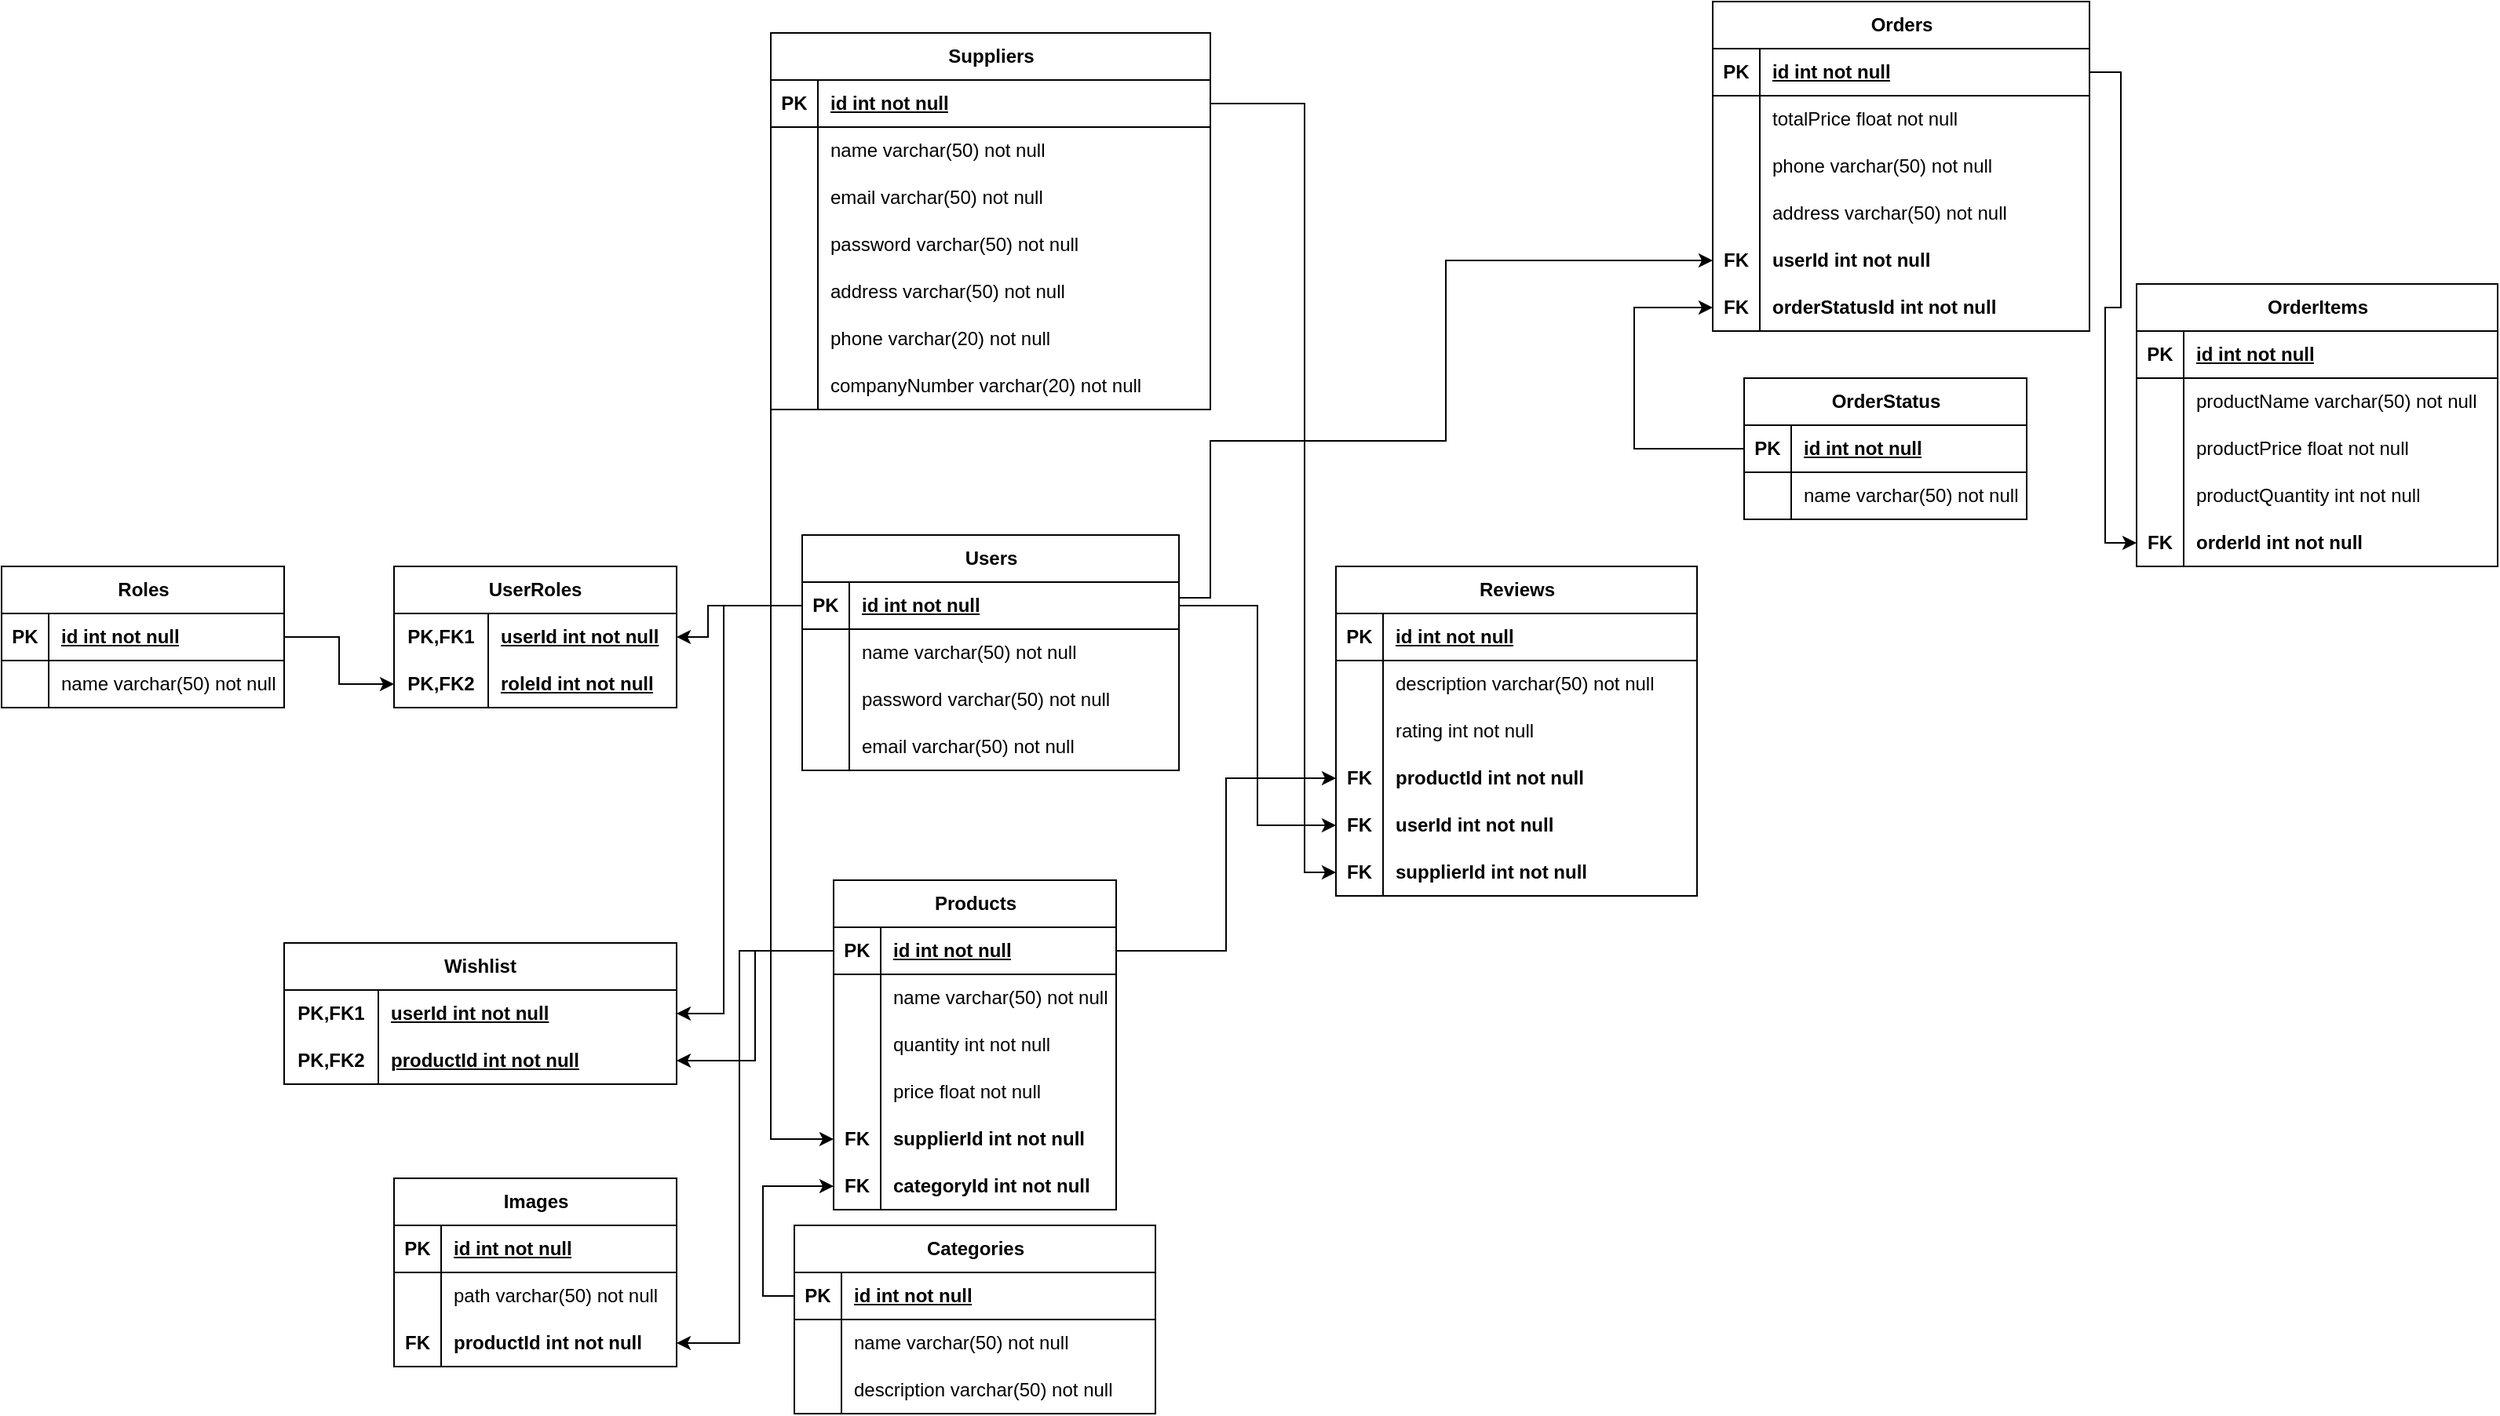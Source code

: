 <mxfile version="26.2.14">
  <diagram id="R2lEEEUBdFMjLlhIrx00" name="Page-1">
    <mxGraphModel dx="1389" dy="767" grid="1" gridSize="10" guides="1" tooltips="1" connect="1" arrows="1" fold="1" page="1" pageScale="1" pageWidth="1700" pageHeight="1100" background="#FFFFFF" math="0" shadow="0" extFonts="Permanent Marker^https://fonts.googleapis.com/css?family=Permanent+Marker">
      <root>
        <mxCell id="0" />
        <mxCell id="1" parent="0" />
        <mxCell id="O-NjMiKZz9ILYkgHkJhu-12" value="Users" style="shape=table;startSize=30;container=1;collapsible=1;childLayout=tableLayout;fixedRows=1;rowLines=0;fontStyle=1;align=center;resizeLast=1;html=1;" vertex="1" parent="1">
          <mxGeometry x="570" y="450" width="240" height="150" as="geometry">
            <mxRectangle x="370" y="150" width="70" height="30" as="alternateBounds" />
          </mxGeometry>
        </mxCell>
        <mxCell id="O-NjMiKZz9ILYkgHkJhu-13" value="" style="shape=tableRow;horizontal=0;startSize=0;swimlaneHead=0;swimlaneBody=0;fillColor=none;collapsible=0;dropTarget=0;points=[[0,0.5],[1,0.5]];portConstraint=eastwest;top=0;left=0;right=0;bottom=1;" vertex="1" parent="O-NjMiKZz9ILYkgHkJhu-12">
          <mxGeometry y="30" width="240" height="30" as="geometry" />
        </mxCell>
        <mxCell id="O-NjMiKZz9ILYkgHkJhu-14" value="PK" style="shape=partialRectangle;connectable=0;fillColor=none;top=0;left=0;bottom=0;right=0;fontStyle=1;overflow=hidden;whiteSpace=wrap;html=1;" vertex="1" parent="O-NjMiKZz9ILYkgHkJhu-13">
          <mxGeometry width="30" height="30" as="geometry">
            <mxRectangle width="30" height="30" as="alternateBounds" />
          </mxGeometry>
        </mxCell>
        <mxCell id="O-NjMiKZz9ILYkgHkJhu-15" value="id int not null" style="shape=partialRectangle;connectable=0;fillColor=none;top=0;left=0;bottom=0;right=0;align=left;spacingLeft=6;fontStyle=5;overflow=hidden;whiteSpace=wrap;html=1;" vertex="1" parent="O-NjMiKZz9ILYkgHkJhu-13">
          <mxGeometry x="30" width="210" height="30" as="geometry">
            <mxRectangle width="210" height="30" as="alternateBounds" />
          </mxGeometry>
        </mxCell>
        <mxCell id="O-NjMiKZz9ILYkgHkJhu-16" value="" style="shape=tableRow;horizontal=0;startSize=0;swimlaneHead=0;swimlaneBody=0;fillColor=none;collapsible=0;dropTarget=0;points=[[0,0.5],[1,0.5]];portConstraint=eastwest;top=0;left=0;right=0;bottom=0;" vertex="1" parent="O-NjMiKZz9ILYkgHkJhu-12">
          <mxGeometry y="60" width="240" height="30" as="geometry" />
        </mxCell>
        <mxCell id="O-NjMiKZz9ILYkgHkJhu-17" value="" style="shape=partialRectangle;connectable=0;fillColor=none;top=0;left=0;bottom=0;right=0;editable=1;overflow=hidden;whiteSpace=wrap;html=1;" vertex="1" parent="O-NjMiKZz9ILYkgHkJhu-16">
          <mxGeometry width="30" height="30" as="geometry">
            <mxRectangle width="30" height="30" as="alternateBounds" />
          </mxGeometry>
        </mxCell>
        <mxCell id="O-NjMiKZz9ILYkgHkJhu-18" value="name varchar(50) not null" style="shape=partialRectangle;connectable=0;fillColor=none;top=0;left=0;bottom=0;right=0;align=left;spacingLeft=6;overflow=hidden;whiteSpace=wrap;html=1;" vertex="1" parent="O-NjMiKZz9ILYkgHkJhu-16">
          <mxGeometry x="30" width="210" height="30" as="geometry">
            <mxRectangle width="210" height="30" as="alternateBounds" />
          </mxGeometry>
        </mxCell>
        <mxCell id="O-NjMiKZz9ILYkgHkJhu-19" value="" style="shape=tableRow;horizontal=0;startSize=0;swimlaneHead=0;swimlaneBody=0;fillColor=none;collapsible=0;dropTarget=0;points=[[0,0.5],[1,0.5]];portConstraint=eastwest;top=0;left=0;right=0;bottom=0;" vertex="1" parent="O-NjMiKZz9ILYkgHkJhu-12">
          <mxGeometry y="90" width="240" height="30" as="geometry" />
        </mxCell>
        <mxCell id="O-NjMiKZz9ILYkgHkJhu-20" value="" style="shape=partialRectangle;connectable=0;fillColor=none;top=0;left=0;bottom=0;right=0;editable=1;overflow=hidden;whiteSpace=wrap;html=1;" vertex="1" parent="O-NjMiKZz9ILYkgHkJhu-19">
          <mxGeometry width="30" height="30" as="geometry">
            <mxRectangle width="30" height="30" as="alternateBounds" />
          </mxGeometry>
        </mxCell>
        <mxCell id="O-NjMiKZz9ILYkgHkJhu-21" value="password varchar(50) not null" style="shape=partialRectangle;connectable=0;fillColor=none;top=0;left=0;bottom=0;right=0;align=left;spacingLeft=6;overflow=hidden;whiteSpace=wrap;html=1;" vertex="1" parent="O-NjMiKZz9ILYkgHkJhu-19">
          <mxGeometry x="30" width="210" height="30" as="geometry">
            <mxRectangle width="210" height="30" as="alternateBounds" />
          </mxGeometry>
        </mxCell>
        <mxCell id="O-NjMiKZz9ILYkgHkJhu-22" value="" style="shape=tableRow;horizontal=0;startSize=0;swimlaneHead=0;swimlaneBody=0;fillColor=none;collapsible=0;dropTarget=0;points=[[0,0.5],[1,0.5]];portConstraint=eastwest;top=0;left=0;right=0;bottom=0;" vertex="1" parent="O-NjMiKZz9ILYkgHkJhu-12">
          <mxGeometry y="120" width="240" height="30" as="geometry" />
        </mxCell>
        <mxCell id="O-NjMiKZz9ILYkgHkJhu-23" value="" style="shape=partialRectangle;connectable=0;fillColor=none;top=0;left=0;bottom=0;right=0;editable=1;overflow=hidden;whiteSpace=wrap;html=1;" vertex="1" parent="O-NjMiKZz9ILYkgHkJhu-22">
          <mxGeometry width="30" height="30" as="geometry">
            <mxRectangle width="30" height="30" as="alternateBounds" />
          </mxGeometry>
        </mxCell>
        <mxCell id="O-NjMiKZz9ILYkgHkJhu-24" value="email varchar(50) not null" style="shape=partialRectangle;connectable=0;fillColor=none;top=0;left=0;bottom=0;right=0;align=left;spacingLeft=6;overflow=hidden;whiteSpace=wrap;html=1;" vertex="1" parent="O-NjMiKZz9ILYkgHkJhu-22">
          <mxGeometry x="30" width="210" height="30" as="geometry">
            <mxRectangle width="210" height="30" as="alternateBounds" />
          </mxGeometry>
        </mxCell>
        <mxCell id="O-NjMiKZz9ILYkgHkJhu-28" value="Roles" style="shape=table;startSize=30;container=1;collapsible=1;childLayout=tableLayout;fixedRows=1;rowLines=0;fontStyle=1;align=center;resizeLast=1;html=1;" vertex="1" parent="1">
          <mxGeometry x="60" y="470" width="180" height="90" as="geometry" />
        </mxCell>
        <mxCell id="O-NjMiKZz9ILYkgHkJhu-29" value="" style="shape=tableRow;horizontal=0;startSize=0;swimlaneHead=0;swimlaneBody=0;fillColor=none;collapsible=0;dropTarget=0;points=[[0,0.5],[1,0.5]];portConstraint=eastwest;top=0;left=0;right=0;bottom=1;" vertex="1" parent="O-NjMiKZz9ILYkgHkJhu-28">
          <mxGeometry y="30" width="180" height="30" as="geometry" />
        </mxCell>
        <mxCell id="O-NjMiKZz9ILYkgHkJhu-30" value="PK" style="shape=partialRectangle;connectable=0;fillColor=none;top=0;left=0;bottom=0;right=0;fontStyle=1;overflow=hidden;whiteSpace=wrap;html=1;" vertex="1" parent="O-NjMiKZz9ILYkgHkJhu-29">
          <mxGeometry width="30" height="30" as="geometry">
            <mxRectangle width="30" height="30" as="alternateBounds" />
          </mxGeometry>
        </mxCell>
        <mxCell id="O-NjMiKZz9ILYkgHkJhu-31" value="id int not null" style="shape=partialRectangle;connectable=0;fillColor=none;top=0;left=0;bottom=0;right=0;align=left;spacingLeft=6;fontStyle=5;overflow=hidden;whiteSpace=wrap;html=1;" vertex="1" parent="O-NjMiKZz9ILYkgHkJhu-29">
          <mxGeometry x="30" width="150" height="30" as="geometry">
            <mxRectangle width="150" height="30" as="alternateBounds" />
          </mxGeometry>
        </mxCell>
        <mxCell id="O-NjMiKZz9ILYkgHkJhu-32" value="" style="shape=tableRow;horizontal=0;startSize=0;swimlaneHead=0;swimlaneBody=0;fillColor=none;collapsible=0;dropTarget=0;points=[[0,0.5],[1,0.5]];portConstraint=eastwest;top=0;left=0;right=0;bottom=0;" vertex="1" parent="O-NjMiKZz9ILYkgHkJhu-28">
          <mxGeometry y="60" width="180" height="30" as="geometry" />
        </mxCell>
        <mxCell id="O-NjMiKZz9ILYkgHkJhu-33" value="" style="shape=partialRectangle;connectable=0;fillColor=none;top=0;left=0;bottom=0;right=0;editable=1;overflow=hidden;whiteSpace=wrap;html=1;" vertex="1" parent="O-NjMiKZz9ILYkgHkJhu-32">
          <mxGeometry width="30" height="30" as="geometry">
            <mxRectangle width="30" height="30" as="alternateBounds" />
          </mxGeometry>
        </mxCell>
        <mxCell id="O-NjMiKZz9ILYkgHkJhu-34" value="name varchar(50) not null" style="shape=partialRectangle;connectable=0;fillColor=none;top=0;left=0;bottom=0;right=0;align=left;spacingLeft=6;overflow=hidden;whiteSpace=wrap;html=1;" vertex="1" parent="O-NjMiKZz9ILYkgHkJhu-32">
          <mxGeometry x="30" width="150" height="30" as="geometry">
            <mxRectangle width="150" height="30" as="alternateBounds" />
          </mxGeometry>
        </mxCell>
        <mxCell id="O-NjMiKZz9ILYkgHkJhu-47" value="UserRoles" style="shape=table;startSize=30;container=1;collapsible=1;childLayout=tableLayout;fixedRows=1;rowLines=0;fontStyle=1;align=center;resizeLast=1;html=1;whiteSpace=wrap;" vertex="1" parent="1">
          <mxGeometry x="310" y="470" width="180" height="90" as="geometry" />
        </mxCell>
        <mxCell id="O-NjMiKZz9ILYkgHkJhu-48" value="" style="shape=tableRow;horizontal=0;startSize=0;swimlaneHead=0;swimlaneBody=0;fillColor=none;collapsible=0;dropTarget=0;points=[[0,0.5],[1,0.5]];portConstraint=eastwest;top=0;left=0;right=0;bottom=0;html=1;" vertex="1" parent="O-NjMiKZz9ILYkgHkJhu-47">
          <mxGeometry y="30" width="180" height="30" as="geometry" />
        </mxCell>
        <mxCell id="O-NjMiKZz9ILYkgHkJhu-49" value="PK,FK1" style="shape=partialRectangle;connectable=0;fillColor=none;top=0;left=0;bottom=0;right=0;fontStyle=1;overflow=hidden;html=1;whiteSpace=wrap;" vertex="1" parent="O-NjMiKZz9ILYkgHkJhu-48">
          <mxGeometry width="60" height="30" as="geometry">
            <mxRectangle width="60" height="30" as="alternateBounds" />
          </mxGeometry>
        </mxCell>
        <mxCell id="O-NjMiKZz9ILYkgHkJhu-50" value="userId int not null" style="shape=partialRectangle;connectable=0;fillColor=none;top=0;left=0;bottom=0;right=0;align=left;spacingLeft=6;fontStyle=5;overflow=hidden;html=1;whiteSpace=wrap;" vertex="1" parent="O-NjMiKZz9ILYkgHkJhu-48">
          <mxGeometry x="60" width="120" height="30" as="geometry">
            <mxRectangle width="120" height="30" as="alternateBounds" />
          </mxGeometry>
        </mxCell>
        <mxCell id="O-NjMiKZz9ILYkgHkJhu-51" value="" style="shape=tableRow;horizontal=0;startSize=0;swimlaneHead=0;swimlaneBody=0;fillColor=none;collapsible=0;dropTarget=0;points=[[0,0.5],[1,0.5]];portConstraint=eastwest;top=0;left=0;right=0;bottom=1;html=1;" vertex="1" parent="O-NjMiKZz9ILYkgHkJhu-47">
          <mxGeometry y="60" width="180" height="30" as="geometry" />
        </mxCell>
        <mxCell id="O-NjMiKZz9ILYkgHkJhu-52" value="PK,FK2" style="shape=partialRectangle;connectable=0;fillColor=none;top=0;left=0;bottom=0;right=0;fontStyle=1;overflow=hidden;html=1;whiteSpace=wrap;" vertex="1" parent="O-NjMiKZz9ILYkgHkJhu-51">
          <mxGeometry width="60" height="30" as="geometry">
            <mxRectangle width="60" height="30" as="alternateBounds" />
          </mxGeometry>
        </mxCell>
        <mxCell id="O-NjMiKZz9ILYkgHkJhu-53" value="roleId int not null" style="shape=partialRectangle;connectable=0;fillColor=none;top=0;left=0;bottom=0;right=0;align=left;spacingLeft=6;fontStyle=5;overflow=hidden;html=1;whiteSpace=wrap;" vertex="1" parent="O-NjMiKZz9ILYkgHkJhu-51">
          <mxGeometry x="60" width="120" height="30" as="geometry">
            <mxRectangle width="120" height="30" as="alternateBounds" />
          </mxGeometry>
        </mxCell>
        <mxCell id="O-NjMiKZz9ILYkgHkJhu-62" value="Suppliers" style="shape=table;startSize=30;container=1;collapsible=1;childLayout=tableLayout;fixedRows=1;rowLines=0;fontStyle=1;align=center;resizeLast=1;html=1;" vertex="1" parent="1">
          <mxGeometry x="550" y="130" width="280" height="240" as="geometry" />
        </mxCell>
        <mxCell id="O-NjMiKZz9ILYkgHkJhu-63" value="" style="shape=tableRow;horizontal=0;startSize=0;swimlaneHead=0;swimlaneBody=0;fillColor=none;collapsible=0;dropTarget=0;points=[[0,0.5],[1,0.5]];portConstraint=eastwest;top=0;left=0;right=0;bottom=1;" vertex="1" parent="O-NjMiKZz9ILYkgHkJhu-62">
          <mxGeometry y="30" width="280" height="30" as="geometry" />
        </mxCell>
        <mxCell id="O-NjMiKZz9ILYkgHkJhu-64" value="PK" style="shape=partialRectangle;connectable=0;fillColor=none;top=0;left=0;bottom=0;right=0;fontStyle=1;overflow=hidden;whiteSpace=wrap;html=1;" vertex="1" parent="O-NjMiKZz9ILYkgHkJhu-63">
          <mxGeometry width="30" height="30" as="geometry">
            <mxRectangle width="30" height="30" as="alternateBounds" />
          </mxGeometry>
        </mxCell>
        <mxCell id="O-NjMiKZz9ILYkgHkJhu-65" value="id int not null" style="shape=partialRectangle;connectable=0;fillColor=none;top=0;left=0;bottom=0;right=0;align=left;spacingLeft=6;fontStyle=5;overflow=hidden;whiteSpace=wrap;html=1;" vertex="1" parent="O-NjMiKZz9ILYkgHkJhu-63">
          <mxGeometry x="30" width="250" height="30" as="geometry">
            <mxRectangle width="250" height="30" as="alternateBounds" />
          </mxGeometry>
        </mxCell>
        <mxCell id="O-NjMiKZz9ILYkgHkJhu-66" value="" style="shape=tableRow;horizontal=0;startSize=0;swimlaneHead=0;swimlaneBody=0;fillColor=none;collapsible=0;dropTarget=0;points=[[0,0.5],[1,0.5]];portConstraint=eastwest;top=0;left=0;right=0;bottom=0;" vertex="1" parent="O-NjMiKZz9ILYkgHkJhu-62">
          <mxGeometry y="60" width="280" height="30" as="geometry" />
        </mxCell>
        <mxCell id="O-NjMiKZz9ILYkgHkJhu-67" value="" style="shape=partialRectangle;connectable=0;fillColor=none;top=0;left=0;bottom=0;right=0;editable=1;overflow=hidden;whiteSpace=wrap;html=1;" vertex="1" parent="O-NjMiKZz9ILYkgHkJhu-66">
          <mxGeometry width="30" height="30" as="geometry">
            <mxRectangle width="30" height="30" as="alternateBounds" />
          </mxGeometry>
        </mxCell>
        <mxCell id="O-NjMiKZz9ILYkgHkJhu-68" value="name varchar(50) not null" style="shape=partialRectangle;connectable=0;fillColor=none;top=0;left=0;bottom=0;right=0;align=left;spacingLeft=6;overflow=hidden;whiteSpace=wrap;html=1;" vertex="1" parent="O-NjMiKZz9ILYkgHkJhu-66">
          <mxGeometry x="30" width="250" height="30" as="geometry">
            <mxRectangle width="250" height="30" as="alternateBounds" />
          </mxGeometry>
        </mxCell>
        <mxCell id="O-NjMiKZz9ILYkgHkJhu-69" value="" style="shape=tableRow;horizontal=0;startSize=0;swimlaneHead=0;swimlaneBody=0;fillColor=none;collapsible=0;dropTarget=0;points=[[0,0.5],[1,0.5]];portConstraint=eastwest;top=0;left=0;right=0;bottom=0;" vertex="1" parent="O-NjMiKZz9ILYkgHkJhu-62">
          <mxGeometry y="90" width="280" height="30" as="geometry" />
        </mxCell>
        <mxCell id="O-NjMiKZz9ILYkgHkJhu-70" value="" style="shape=partialRectangle;connectable=0;fillColor=none;top=0;left=0;bottom=0;right=0;editable=1;overflow=hidden;whiteSpace=wrap;html=1;" vertex="1" parent="O-NjMiKZz9ILYkgHkJhu-69">
          <mxGeometry width="30" height="30" as="geometry">
            <mxRectangle width="30" height="30" as="alternateBounds" />
          </mxGeometry>
        </mxCell>
        <mxCell id="O-NjMiKZz9ILYkgHkJhu-71" value="email varchar(50) not null" style="shape=partialRectangle;connectable=0;fillColor=none;top=0;left=0;bottom=0;right=0;align=left;spacingLeft=6;overflow=hidden;whiteSpace=wrap;html=1;" vertex="1" parent="O-NjMiKZz9ILYkgHkJhu-69">
          <mxGeometry x="30" width="250" height="30" as="geometry">
            <mxRectangle width="250" height="30" as="alternateBounds" />
          </mxGeometry>
        </mxCell>
        <mxCell id="O-NjMiKZz9ILYkgHkJhu-72" value="" style="shape=tableRow;horizontal=0;startSize=0;swimlaneHead=0;swimlaneBody=0;fillColor=none;collapsible=0;dropTarget=0;points=[[0,0.5],[1,0.5]];portConstraint=eastwest;top=0;left=0;right=0;bottom=0;" vertex="1" parent="O-NjMiKZz9ILYkgHkJhu-62">
          <mxGeometry y="120" width="280" height="30" as="geometry" />
        </mxCell>
        <mxCell id="O-NjMiKZz9ILYkgHkJhu-73" value="" style="shape=partialRectangle;connectable=0;fillColor=none;top=0;left=0;bottom=0;right=0;editable=1;overflow=hidden;whiteSpace=wrap;html=1;" vertex="1" parent="O-NjMiKZz9ILYkgHkJhu-72">
          <mxGeometry width="30" height="30" as="geometry">
            <mxRectangle width="30" height="30" as="alternateBounds" />
          </mxGeometry>
        </mxCell>
        <mxCell id="O-NjMiKZz9ILYkgHkJhu-74" value="password varchar(50) not null" style="shape=partialRectangle;connectable=0;fillColor=none;top=0;left=0;bottom=0;right=0;align=left;spacingLeft=6;overflow=hidden;whiteSpace=wrap;html=1;" vertex="1" parent="O-NjMiKZz9ILYkgHkJhu-72">
          <mxGeometry x="30" width="250" height="30" as="geometry">
            <mxRectangle width="250" height="30" as="alternateBounds" />
          </mxGeometry>
        </mxCell>
        <mxCell id="O-NjMiKZz9ILYkgHkJhu-78" value="" style="shape=tableRow;horizontal=0;startSize=0;swimlaneHead=0;swimlaneBody=0;fillColor=none;collapsible=0;dropTarget=0;points=[[0,0.5],[1,0.5]];portConstraint=eastwest;top=0;left=0;right=0;bottom=0;" vertex="1" parent="O-NjMiKZz9ILYkgHkJhu-62">
          <mxGeometry y="150" width="280" height="30" as="geometry" />
        </mxCell>
        <mxCell id="O-NjMiKZz9ILYkgHkJhu-79" value="" style="shape=partialRectangle;connectable=0;fillColor=none;top=0;left=0;bottom=0;right=0;editable=1;overflow=hidden;whiteSpace=wrap;html=1;" vertex="1" parent="O-NjMiKZz9ILYkgHkJhu-78">
          <mxGeometry width="30" height="30" as="geometry">
            <mxRectangle width="30" height="30" as="alternateBounds" />
          </mxGeometry>
        </mxCell>
        <mxCell id="O-NjMiKZz9ILYkgHkJhu-80" value="address varchar(50) not null" style="shape=partialRectangle;connectable=0;fillColor=none;top=0;left=0;bottom=0;right=0;align=left;spacingLeft=6;overflow=hidden;whiteSpace=wrap;html=1;" vertex="1" parent="O-NjMiKZz9ILYkgHkJhu-78">
          <mxGeometry x="30" width="250" height="30" as="geometry">
            <mxRectangle width="250" height="30" as="alternateBounds" />
          </mxGeometry>
        </mxCell>
        <mxCell id="O-NjMiKZz9ILYkgHkJhu-81" value="" style="shape=tableRow;horizontal=0;startSize=0;swimlaneHead=0;swimlaneBody=0;fillColor=none;collapsible=0;dropTarget=0;points=[[0,0.5],[1,0.5]];portConstraint=eastwest;top=0;left=0;right=0;bottom=0;" vertex="1" parent="O-NjMiKZz9ILYkgHkJhu-62">
          <mxGeometry y="180" width="280" height="30" as="geometry" />
        </mxCell>
        <mxCell id="O-NjMiKZz9ILYkgHkJhu-82" value="" style="shape=partialRectangle;connectable=0;fillColor=none;top=0;left=0;bottom=0;right=0;editable=1;overflow=hidden;whiteSpace=wrap;html=1;" vertex="1" parent="O-NjMiKZz9ILYkgHkJhu-81">
          <mxGeometry width="30" height="30" as="geometry">
            <mxRectangle width="30" height="30" as="alternateBounds" />
          </mxGeometry>
        </mxCell>
        <mxCell id="O-NjMiKZz9ILYkgHkJhu-83" value="phone varchar(20) not null" style="shape=partialRectangle;connectable=0;fillColor=none;top=0;left=0;bottom=0;right=0;align=left;spacingLeft=6;overflow=hidden;whiteSpace=wrap;html=1;" vertex="1" parent="O-NjMiKZz9ILYkgHkJhu-81">
          <mxGeometry x="30" width="250" height="30" as="geometry">
            <mxRectangle width="250" height="30" as="alternateBounds" />
          </mxGeometry>
        </mxCell>
        <mxCell id="O-NjMiKZz9ILYkgHkJhu-84" value="" style="shape=tableRow;horizontal=0;startSize=0;swimlaneHead=0;swimlaneBody=0;fillColor=none;collapsible=0;dropTarget=0;points=[[0,0.5],[1,0.5]];portConstraint=eastwest;top=0;left=0;right=0;bottom=0;" vertex="1" parent="O-NjMiKZz9ILYkgHkJhu-62">
          <mxGeometry y="210" width="280" height="30" as="geometry" />
        </mxCell>
        <mxCell id="O-NjMiKZz9ILYkgHkJhu-85" value="" style="shape=partialRectangle;connectable=0;fillColor=none;top=0;left=0;bottom=0;right=0;editable=1;overflow=hidden;whiteSpace=wrap;html=1;" vertex="1" parent="O-NjMiKZz9ILYkgHkJhu-84">
          <mxGeometry width="30" height="30" as="geometry">
            <mxRectangle width="30" height="30" as="alternateBounds" />
          </mxGeometry>
        </mxCell>
        <mxCell id="O-NjMiKZz9ILYkgHkJhu-86" value="companyNumber varchar(20) not null" style="shape=partialRectangle;connectable=0;fillColor=none;top=0;left=0;bottom=0;right=0;align=left;spacingLeft=6;overflow=hidden;whiteSpace=wrap;html=1;" vertex="1" parent="O-NjMiKZz9ILYkgHkJhu-84">
          <mxGeometry x="30" width="250" height="30" as="geometry">
            <mxRectangle width="250" height="30" as="alternateBounds" />
          </mxGeometry>
        </mxCell>
        <mxCell id="O-NjMiKZz9ILYkgHkJhu-87" value="Products" style="shape=table;startSize=30;container=1;collapsible=1;childLayout=tableLayout;fixedRows=1;rowLines=0;fontStyle=1;align=center;resizeLast=1;html=1;" vertex="1" parent="1">
          <mxGeometry x="590" y="670" width="180" height="210" as="geometry" />
        </mxCell>
        <mxCell id="O-NjMiKZz9ILYkgHkJhu-88" value="" style="shape=tableRow;horizontal=0;startSize=0;swimlaneHead=0;swimlaneBody=0;fillColor=none;collapsible=0;dropTarget=0;points=[[0,0.5],[1,0.5]];portConstraint=eastwest;top=0;left=0;right=0;bottom=1;" vertex="1" parent="O-NjMiKZz9ILYkgHkJhu-87">
          <mxGeometry y="30" width="180" height="30" as="geometry" />
        </mxCell>
        <mxCell id="O-NjMiKZz9ILYkgHkJhu-89" value="PK" style="shape=partialRectangle;connectable=0;fillColor=none;top=0;left=0;bottom=0;right=0;fontStyle=1;overflow=hidden;whiteSpace=wrap;html=1;" vertex="1" parent="O-NjMiKZz9ILYkgHkJhu-88">
          <mxGeometry width="30" height="30" as="geometry">
            <mxRectangle width="30" height="30" as="alternateBounds" />
          </mxGeometry>
        </mxCell>
        <mxCell id="O-NjMiKZz9ILYkgHkJhu-90" value="id int not null" style="shape=partialRectangle;connectable=0;fillColor=none;top=0;left=0;bottom=0;right=0;align=left;spacingLeft=6;fontStyle=5;overflow=hidden;whiteSpace=wrap;html=1;" vertex="1" parent="O-NjMiKZz9ILYkgHkJhu-88">
          <mxGeometry x="30" width="150" height="30" as="geometry">
            <mxRectangle width="150" height="30" as="alternateBounds" />
          </mxGeometry>
        </mxCell>
        <mxCell id="O-NjMiKZz9ILYkgHkJhu-91" value="" style="shape=tableRow;horizontal=0;startSize=0;swimlaneHead=0;swimlaneBody=0;fillColor=none;collapsible=0;dropTarget=0;points=[[0,0.5],[1,0.5]];portConstraint=eastwest;top=0;left=0;right=0;bottom=0;" vertex="1" parent="O-NjMiKZz9ILYkgHkJhu-87">
          <mxGeometry y="60" width="180" height="30" as="geometry" />
        </mxCell>
        <mxCell id="O-NjMiKZz9ILYkgHkJhu-92" value="" style="shape=partialRectangle;connectable=0;fillColor=none;top=0;left=0;bottom=0;right=0;editable=1;overflow=hidden;whiteSpace=wrap;html=1;" vertex="1" parent="O-NjMiKZz9ILYkgHkJhu-91">
          <mxGeometry width="30" height="30" as="geometry">
            <mxRectangle width="30" height="30" as="alternateBounds" />
          </mxGeometry>
        </mxCell>
        <mxCell id="O-NjMiKZz9ILYkgHkJhu-93" value="name varchar(50) not null" style="shape=partialRectangle;connectable=0;fillColor=none;top=0;left=0;bottom=0;right=0;align=left;spacingLeft=6;overflow=hidden;whiteSpace=wrap;html=1;" vertex="1" parent="O-NjMiKZz9ILYkgHkJhu-91">
          <mxGeometry x="30" width="150" height="30" as="geometry">
            <mxRectangle width="150" height="30" as="alternateBounds" />
          </mxGeometry>
        </mxCell>
        <mxCell id="O-NjMiKZz9ILYkgHkJhu-94" value="" style="shape=tableRow;horizontal=0;startSize=0;swimlaneHead=0;swimlaneBody=0;fillColor=none;collapsible=0;dropTarget=0;points=[[0,0.5],[1,0.5]];portConstraint=eastwest;top=0;left=0;right=0;bottom=0;" vertex="1" parent="O-NjMiKZz9ILYkgHkJhu-87">
          <mxGeometry y="90" width="180" height="30" as="geometry" />
        </mxCell>
        <mxCell id="O-NjMiKZz9ILYkgHkJhu-95" value="" style="shape=partialRectangle;connectable=0;fillColor=none;top=0;left=0;bottom=0;right=0;editable=1;overflow=hidden;whiteSpace=wrap;html=1;" vertex="1" parent="O-NjMiKZz9ILYkgHkJhu-94">
          <mxGeometry width="30" height="30" as="geometry">
            <mxRectangle width="30" height="30" as="alternateBounds" />
          </mxGeometry>
        </mxCell>
        <mxCell id="O-NjMiKZz9ILYkgHkJhu-96" value="quantity int not null" style="shape=partialRectangle;connectable=0;fillColor=none;top=0;left=0;bottom=0;right=0;align=left;spacingLeft=6;overflow=hidden;whiteSpace=wrap;html=1;" vertex="1" parent="O-NjMiKZz9ILYkgHkJhu-94">
          <mxGeometry x="30" width="150" height="30" as="geometry">
            <mxRectangle width="150" height="30" as="alternateBounds" />
          </mxGeometry>
        </mxCell>
        <mxCell id="O-NjMiKZz9ILYkgHkJhu-97" value="" style="shape=tableRow;horizontal=0;startSize=0;swimlaneHead=0;swimlaneBody=0;fillColor=none;collapsible=0;dropTarget=0;points=[[0,0.5],[1,0.5]];portConstraint=eastwest;top=0;left=0;right=0;bottom=0;" vertex="1" parent="O-NjMiKZz9ILYkgHkJhu-87">
          <mxGeometry y="120" width="180" height="30" as="geometry" />
        </mxCell>
        <mxCell id="O-NjMiKZz9ILYkgHkJhu-98" value="" style="shape=partialRectangle;connectable=0;fillColor=none;top=0;left=0;bottom=0;right=0;editable=1;overflow=hidden;whiteSpace=wrap;html=1;" vertex="1" parent="O-NjMiKZz9ILYkgHkJhu-97">
          <mxGeometry width="30" height="30" as="geometry">
            <mxRectangle width="30" height="30" as="alternateBounds" />
          </mxGeometry>
        </mxCell>
        <mxCell id="O-NjMiKZz9ILYkgHkJhu-99" value="price float not null" style="shape=partialRectangle;connectable=0;fillColor=none;top=0;left=0;bottom=0;right=0;align=left;spacingLeft=6;overflow=hidden;whiteSpace=wrap;html=1;" vertex="1" parent="O-NjMiKZz9ILYkgHkJhu-97">
          <mxGeometry x="30" width="150" height="30" as="geometry">
            <mxRectangle width="150" height="30" as="alternateBounds" />
          </mxGeometry>
        </mxCell>
        <mxCell id="O-NjMiKZz9ILYkgHkJhu-100" value="" style="shape=tableRow;horizontal=0;startSize=0;swimlaneHead=0;swimlaneBody=0;fillColor=none;collapsible=0;dropTarget=0;points=[[0,0.5],[1,0.5]];portConstraint=eastwest;top=0;left=0;right=0;bottom=0;" vertex="1" parent="O-NjMiKZz9ILYkgHkJhu-87">
          <mxGeometry y="150" width="180" height="30" as="geometry" />
        </mxCell>
        <mxCell id="O-NjMiKZz9ILYkgHkJhu-101" value="&lt;b&gt;FK&lt;/b&gt;" style="shape=partialRectangle;connectable=0;fillColor=none;top=0;left=0;bottom=0;right=0;editable=1;overflow=hidden;whiteSpace=wrap;html=1;" vertex="1" parent="O-NjMiKZz9ILYkgHkJhu-100">
          <mxGeometry width="30" height="30" as="geometry">
            <mxRectangle width="30" height="30" as="alternateBounds" />
          </mxGeometry>
        </mxCell>
        <mxCell id="O-NjMiKZz9ILYkgHkJhu-102" value="&lt;b&gt;supplierId int not null&lt;/b&gt;" style="shape=partialRectangle;connectable=0;fillColor=none;top=0;left=0;bottom=0;right=0;align=left;spacingLeft=6;overflow=hidden;whiteSpace=wrap;html=1;" vertex="1" parent="O-NjMiKZz9ILYkgHkJhu-100">
          <mxGeometry x="30" width="150" height="30" as="geometry">
            <mxRectangle width="150" height="30" as="alternateBounds" />
          </mxGeometry>
        </mxCell>
        <mxCell id="O-NjMiKZz9ILYkgHkJhu-103" value="" style="shape=tableRow;horizontal=0;startSize=0;swimlaneHead=0;swimlaneBody=0;fillColor=none;collapsible=0;dropTarget=0;points=[[0,0.5],[1,0.5]];portConstraint=eastwest;top=0;left=0;right=0;bottom=0;" vertex="1" parent="O-NjMiKZz9ILYkgHkJhu-87">
          <mxGeometry y="180" width="180" height="30" as="geometry" />
        </mxCell>
        <mxCell id="O-NjMiKZz9ILYkgHkJhu-104" value="&lt;b&gt;FK&lt;/b&gt;" style="shape=partialRectangle;connectable=0;fillColor=none;top=0;left=0;bottom=0;right=0;editable=1;overflow=hidden;whiteSpace=wrap;html=1;" vertex="1" parent="O-NjMiKZz9ILYkgHkJhu-103">
          <mxGeometry width="30" height="30" as="geometry">
            <mxRectangle width="30" height="30" as="alternateBounds" />
          </mxGeometry>
        </mxCell>
        <mxCell id="O-NjMiKZz9ILYkgHkJhu-105" value="&lt;b&gt;categoryId int not null&lt;/b&gt;" style="shape=partialRectangle;connectable=0;fillColor=none;top=0;left=0;bottom=0;right=0;align=left;spacingLeft=6;overflow=hidden;whiteSpace=wrap;html=1;" vertex="1" parent="O-NjMiKZz9ILYkgHkJhu-103">
          <mxGeometry x="30" width="150" height="30" as="geometry">
            <mxRectangle width="150" height="30" as="alternateBounds" />
          </mxGeometry>
        </mxCell>
        <mxCell id="O-NjMiKZz9ILYkgHkJhu-107" value="Categories" style="shape=table;startSize=30;container=1;collapsible=1;childLayout=tableLayout;fixedRows=1;rowLines=0;fontStyle=1;align=center;resizeLast=1;html=1;" vertex="1" parent="1">
          <mxGeometry x="565" y="890" width="230" height="120" as="geometry" />
        </mxCell>
        <mxCell id="O-NjMiKZz9ILYkgHkJhu-108" value="" style="shape=tableRow;horizontal=0;startSize=0;swimlaneHead=0;swimlaneBody=0;fillColor=none;collapsible=0;dropTarget=0;points=[[0,0.5],[1,0.5]];portConstraint=eastwest;top=0;left=0;right=0;bottom=1;" vertex="1" parent="O-NjMiKZz9ILYkgHkJhu-107">
          <mxGeometry y="30" width="230" height="30" as="geometry" />
        </mxCell>
        <mxCell id="O-NjMiKZz9ILYkgHkJhu-109" value="PK" style="shape=partialRectangle;connectable=0;fillColor=none;top=0;left=0;bottom=0;right=0;fontStyle=1;overflow=hidden;whiteSpace=wrap;html=1;" vertex="1" parent="O-NjMiKZz9ILYkgHkJhu-108">
          <mxGeometry width="30" height="30" as="geometry">
            <mxRectangle width="30" height="30" as="alternateBounds" />
          </mxGeometry>
        </mxCell>
        <mxCell id="O-NjMiKZz9ILYkgHkJhu-110" value="id int not null" style="shape=partialRectangle;connectable=0;fillColor=none;top=0;left=0;bottom=0;right=0;align=left;spacingLeft=6;fontStyle=5;overflow=hidden;whiteSpace=wrap;html=1;" vertex="1" parent="O-NjMiKZz9ILYkgHkJhu-108">
          <mxGeometry x="30" width="200" height="30" as="geometry">
            <mxRectangle width="200" height="30" as="alternateBounds" />
          </mxGeometry>
        </mxCell>
        <mxCell id="O-NjMiKZz9ILYkgHkJhu-111" value="" style="shape=tableRow;horizontal=0;startSize=0;swimlaneHead=0;swimlaneBody=0;fillColor=none;collapsible=0;dropTarget=0;points=[[0,0.5],[1,0.5]];portConstraint=eastwest;top=0;left=0;right=0;bottom=0;" vertex="1" parent="O-NjMiKZz9ILYkgHkJhu-107">
          <mxGeometry y="60" width="230" height="30" as="geometry" />
        </mxCell>
        <mxCell id="O-NjMiKZz9ILYkgHkJhu-112" value="" style="shape=partialRectangle;connectable=0;fillColor=none;top=0;left=0;bottom=0;right=0;editable=1;overflow=hidden;whiteSpace=wrap;html=1;" vertex="1" parent="O-NjMiKZz9ILYkgHkJhu-111">
          <mxGeometry width="30" height="30" as="geometry">
            <mxRectangle width="30" height="30" as="alternateBounds" />
          </mxGeometry>
        </mxCell>
        <mxCell id="O-NjMiKZz9ILYkgHkJhu-113" value="name varchar(50) not null" style="shape=partialRectangle;connectable=0;fillColor=none;top=0;left=0;bottom=0;right=0;align=left;spacingLeft=6;overflow=hidden;whiteSpace=wrap;html=1;" vertex="1" parent="O-NjMiKZz9ILYkgHkJhu-111">
          <mxGeometry x="30" width="200" height="30" as="geometry">
            <mxRectangle width="200" height="30" as="alternateBounds" />
          </mxGeometry>
        </mxCell>
        <mxCell id="O-NjMiKZz9ILYkgHkJhu-114" value="" style="shape=tableRow;horizontal=0;startSize=0;swimlaneHead=0;swimlaneBody=0;fillColor=none;collapsible=0;dropTarget=0;points=[[0,0.5],[1,0.5]];portConstraint=eastwest;top=0;left=0;right=0;bottom=0;" vertex="1" parent="O-NjMiKZz9ILYkgHkJhu-107">
          <mxGeometry y="90" width="230" height="30" as="geometry" />
        </mxCell>
        <mxCell id="O-NjMiKZz9ILYkgHkJhu-115" value="" style="shape=partialRectangle;connectable=0;fillColor=none;top=0;left=0;bottom=0;right=0;editable=1;overflow=hidden;whiteSpace=wrap;html=1;" vertex="1" parent="O-NjMiKZz9ILYkgHkJhu-114">
          <mxGeometry width="30" height="30" as="geometry">
            <mxRectangle width="30" height="30" as="alternateBounds" />
          </mxGeometry>
        </mxCell>
        <mxCell id="O-NjMiKZz9ILYkgHkJhu-116" value="description varchar(50) not null" style="shape=partialRectangle;connectable=0;fillColor=none;top=0;left=0;bottom=0;right=0;align=left;spacingLeft=6;overflow=hidden;whiteSpace=wrap;html=1;" vertex="1" parent="O-NjMiKZz9ILYkgHkJhu-114">
          <mxGeometry x="30" width="200" height="30" as="geometry">
            <mxRectangle width="200" height="30" as="alternateBounds" />
          </mxGeometry>
        </mxCell>
        <mxCell id="O-NjMiKZz9ILYkgHkJhu-135" value="Reviews" style="shape=table;startSize=30;container=1;collapsible=1;childLayout=tableLayout;fixedRows=1;rowLines=0;fontStyle=1;align=center;resizeLast=1;html=1;" vertex="1" parent="1">
          <mxGeometry x="910" y="470" width="230" height="210" as="geometry" />
        </mxCell>
        <mxCell id="O-NjMiKZz9ILYkgHkJhu-136" value="" style="shape=tableRow;horizontal=0;startSize=0;swimlaneHead=0;swimlaneBody=0;fillColor=none;collapsible=0;dropTarget=0;points=[[0,0.5],[1,0.5]];portConstraint=eastwest;top=0;left=0;right=0;bottom=1;" vertex="1" parent="O-NjMiKZz9ILYkgHkJhu-135">
          <mxGeometry y="30" width="230" height="30" as="geometry" />
        </mxCell>
        <mxCell id="O-NjMiKZz9ILYkgHkJhu-137" value="PK" style="shape=partialRectangle;connectable=0;fillColor=none;top=0;left=0;bottom=0;right=0;fontStyle=1;overflow=hidden;whiteSpace=wrap;html=1;" vertex="1" parent="O-NjMiKZz9ILYkgHkJhu-136">
          <mxGeometry width="30" height="30" as="geometry">
            <mxRectangle width="30" height="30" as="alternateBounds" />
          </mxGeometry>
        </mxCell>
        <mxCell id="O-NjMiKZz9ILYkgHkJhu-138" value="id int not null" style="shape=partialRectangle;connectable=0;fillColor=none;top=0;left=0;bottom=0;right=0;align=left;spacingLeft=6;fontStyle=5;overflow=hidden;whiteSpace=wrap;html=1;" vertex="1" parent="O-NjMiKZz9ILYkgHkJhu-136">
          <mxGeometry x="30" width="200" height="30" as="geometry">
            <mxRectangle width="200" height="30" as="alternateBounds" />
          </mxGeometry>
        </mxCell>
        <mxCell id="O-NjMiKZz9ILYkgHkJhu-139" value="" style="shape=tableRow;horizontal=0;startSize=0;swimlaneHead=0;swimlaneBody=0;fillColor=none;collapsible=0;dropTarget=0;points=[[0,0.5],[1,0.5]];portConstraint=eastwest;top=0;left=0;right=0;bottom=0;" vertex="1" parent="O-NjMiKZz9ILYkgHkJhu-135">
          <mxGeometry y="60" width="230" height="30" as="geometry" />
        </mxCell>
        <mxCell id="O-NjMiKZz9ILYkgHkJhu-140" value="" style="shape=partialRectangle;connectable=0;fillColor=none;top=0;left=0;bottom=0;right=0;editable=1;overflow=hidden;whiteSpace=wrap;html=1;" vertex="1" parent="O-NjMiKZz9ILYkgHkJhu-139">
          <mxGeometry width="30" height="30" as="geometry">
            <mxRectangle width="30" height="30" as="alternateBounds" />
          </mxGeometry>
        </mxCell>
        <mxCell id="O-NjMiKZz9ILYkgHkJhu-141" value="description varchar(50) not null" style="shape=partialRectangle;connectable=0;fillColor=none;top=0;left=0;bottom=0;right=0;align=left;spacingLeft=6;overflow=hidden;whiteSpace=wrap;html=1;" vertex="1" parent="O-NjMiKZz9ILYkgHkJhu-139">
          <mxGeometry x="30" width="200" height="30" as="geometry">
            <mxRectangle width="200" height="30" as="alternateBounds" />
          </mxGeometry>
        </mxCell>
        <mxCell id="O-NjMiKZz9ILYkgHkJhu-142" value="" style="shape=tableRow;horizontal=0;startSize=0;swimlaneHead=0;swimlaneBody=0;fillColor=none;collapsible=0;dropTarget=0;points=[[0,0.5],[1,0.5]];portConstraint=eastwest;top=0;left=0;right=0;bottom=0;" vertex="1" parent="O-NjMiKZz9ILYkgHkJhu-135">
          <mxGeometry y="90" width="230" height="30" as="geometry" />
        </mxCell>
        <mxCell id="O-NjMiKZz9ILYkgHkJhu-143" value="" style="shape=partialRectangle;connectable=0;fillColor=none;top=0;left=0;bottom=0;right=0;editable=1;overflow=hidden;whiteSpace=wrap;html=1;" vertex="1" parent="O-NjMiKZz9ILYkgHkJhu-142">
          <mxGeometry width="30" height="30" as="geometry">
            <mxRectangle width="30" height="30" as="alternateBounds" />
          </mxGeometry>
        </mxCell>
        <mxCell id="O-NjMiKZz9ILYkgHkJhu-144" value="rating int not null" style="shape=partialRectangle;connectable=0;fillColor=none;top=0;left=0;bottom=0;right=0;align=left;spacingLeft=6;overflow=hidden;whiteSpace=wrap;html=1;" vertex="1" parent="O-NjMiKZz9ILYkgHkJhu-142">
          <mxGeometry x="30" width="200" height="30" as="geometry">
            <mxRectangle width="200" height="30" as="alternateBounds" />
          </mxGeometry>
        </mxCell>
        <mxCell id="O-NjMiKZz9ILYkgHkJhu-145" value="" style="shape=tableRow;horizontal=0;startSize=0;swimlaneHead=0;swimlaneBody=0;fillColor=none;collapsible=0;dropTarget=0;points=[[0,0.5],[1,0.5]];portConstraint=eastwest;top=0;left=0;right=0;bottom=0;" vertex="1" parent="O-NjMiKZz9ILYkgHkJhu-135">
          <mxGeometry y="120" width="230" height="30" as="geometry" />
        </mxCell>
        <mxCell id="O-NjMiKZz9ILYkgHkJhu-146" value="&lt;b&gt;FK&lt;/b&gt;" style="shape=partialRectangle;connectable=0;fillColor=none;top=0;left=0;bottom=0;right=0;editable=1;overflow=hidden;whiteSpace=wrap;html=1;" vertex="1" parent="O-NjMiKZz9ILYkgHkJhu-145">
          <mxGeometry width="30" height="30" as="geometry">
            <mxRectangle width="30" height="30" as="alternateBounds" />
          </mxGeometry>
        </mxCell>
        <mxCell id="O-NjMiKZz9ILYkgHkJhu-147" value="&lt;b&gt;productId int not null&lt;/b&gt;" style="shape=partialRectangle;connectable=0;fillColor=none;top=0;left=0;bottom=0;right=0;align=left;spacingLeft=6;overflow=hidden;whiteSpace=wrap;html=1;" vertex="1" parent="O-NjMiKZz9ILYkgHkJhu-145">
          <mxGeometry x="30" width="200" height="30" as="geometry">
            <mxRectangle width="200" height="30" as="alternateBounds" />
          </mxGeometry>
        </mxCell>
        <mxCell id="O-NjMiKZz9ILYkgHkJhu-154" style="shape=tableRow;horizontal=0;startSize=0;swimlaneHead=0;swimlaneBody=0;fillColor=none;collapsible=0;dropTarget=0;points=[[0,0.5],[1,0.5]];portConstraint=eastwest;top=0;left=0;right=0;bottom=0;" vertex="1" parent="O-NjMiKZz9ILYkgHkJhu-135">
          <mxGeometry y="150" width="230" height="30" as="geometry" />
        </mxCell>
        <mxCell id="O-NjMiKZz9ILYkgHkJhu-155" value="&lt;b&gt;FK&lt;/b&gt;" style="shape=partialRectangle;connectable=0;fillColor=none;top=0;left=0;bottom=0;right=0;editable=1;overflow=hidden;whiteSpace=wrap;html=1;" vertex="1" parent="O-NjMiKZz9ILYkgHkJhu-154">
          <mxGeometry width="30" height="30" as="geometry">
            <mxRectangle width="30" height="30" as="alternateBounds" />
          </mxGeometry>
        </mxCell>
        <mxCell id="O-NjMiKZz9ILYkgHkJhu-156" value="&lt;b&gt;userId int not null&lt;/b&gt;" style="shape=partialRectangle;connectable=0;fillColor=none;top=0;left=0;bottom=0;right=0;align=left;spacingLeft=6;overflow=hidden;whiteSpace=wrap;html=1;" vertex="1" parent="O-NjMiKZz9ILYkgHkJhu-154">
          <mxGeometry x="30" width="200" height="30" as="geometry">
            <mxRectangle width="200" height="30" as="alternateBounds" />
          </mxGeometry>
        </mxCell>
        <mxCell id="O-NjMiKZz9ILYkgHkJhu-265" style="shape=tableRow;horizontal=0;startSize=0;swimlaneHead=0;swimlaneBody=0;fillColor=none;collapsible=0;dropTarget=0;points=[[0,0.5],[1,0.5]];portConstraint=eastwest;top=0;left=0;right=0;bottom=0;" vertex="1" parent="O-NjMiKZz9ILYkgHkJhu-135">
          <mxGeometry y="180" width="230" height="30" as="geometry" />
        </mxCell>
        <mxCell id="O-NjMiKZz9ILYkgHkJhu-266" value="&lt;b&gt;FK&lt;/b&gt;" style="shape=partialRectangle;connectable=0;fillColor=none;top=0;left=0;bottom=0;right=0;editable=1;overflow=hidden;whiteSpace=wrap;html=1;" vertex="1" parent="O-NjMiKZz9ILYkgHkJhu-265">
          <mxGeometry width="30" height="30" as="geometry">
            <mxRectangle width="30" height="30" as="alternateBounds" />
          </mxGeometry>
        </mxCell>
        <mxCell id="O-NjMiKZz9ILYkgHkJhu-267" value="&lt;b&gt;supplierId int not null&lt;/b&gt;" style="shape=partialRectangle;connectable=0;fillColor=none;top=0;left=0;bottom=0;right=0;align=left;spacingLeft=6;overflow=hidden;whiteSpace=wrap;html=1;" vertex="1" parent="O-NjMiKZz9ILYkgHkJhu-265">
          <mxGeometry x="30" width="200" height="30" as="geometry">
            <mxRectangle width="200" height="30" as="alternateBounds" />
          </mxGeometry>
        </mxCell>
        <mxCell id="O-NjMiKZz9ILYkgHkJhu-159" value="Images" style="shape=table;startSize=30;container=1;collapsible=1;childLayout=tableLayout;fixedRows=1;rowLines=0;fontStyle=1;align=center;resizeLast=1;html=1;" vertex="1" parent="1">
          <mxGeometry x="310" y="860" width="180" height="120" as="geometry" />
        </mxCell>
        <mxCell id="O-NjMiKZz9ILYkgHkJhu-160" value="" style="shape=tableRow;horizontal=0;startSize=0;swimlaneHead=0;swimlaneBody=0;fillColor=none;collapsible=0;dropTarget=0;points=[[0,0.5],[1,0.5]];portConstraint=eastwest;top=0;left=0;right=0;bottom=1;" vertex="1" parent="O-NjMiKZz9ILYkgHkJhu-159">
          <mxGeometry y="30" width="180" height="30" as="geometry" />
        </mxCell>
        <mxCell id="O-NjMiKZz9ILYkgHkJhu-161" value="PK" style="shape=partialRectangle;connectable=0;fillColor=none;top=0;left=0;bottom=0;right=0;fontStyle=1;overflow=hidden;whiteSpace=wrap;html=1;" vertex="1" parent="O-NjMiKZz9ILYkgHkJhu-160">
          <mxGeometry width="30" height="30" as="geometry">
            <mxRectangle width="30" height="30" as="alternateBounds" />
          </mxGeometry>
        </mxCell>
        <mxCell id="O-NjMiKZz9ILYkgHkJhu-162" value="id int not null" style="shape=partialRectangle;connectable=0;fillColor=none;top=0;left=0;bottom=0;right=0;align=left;spacingLeft=6;fontStyle=5;overflow=hidden;whiteSpace=wrap;html=1;" vertex="1" parent="O-NjMiKZz9ILYkgHkJhu-160">
          <mxGeometry x="30" width="150" height="30" as="geometry">
            <mxRectangle width="150" height="30" as="alternateBounds" />
          </mxGeometry>
        </mxCell>
        <mxCell id="O-NjMiKZz9ILYkgHkJhu-163" value="" style="shape=tableRow;horizontal=0;startSize=0;swimlaneHead=0;swimlaneBody=0;fillColor=none;collapsible=0;dropTarget=0;points=[[0,0.5],[1,0.5]];portConstraint=eastwest;top=0;left=0;right=0;bottom=0;" vertex="1" parent="O-NjMiKZz9ILYkgHkJhu-159">
          <mxGeometry y="60" width="180" height="30" as="geometry" />
        </mxCell>
        <mxCell id="O-NjMiKZz9ILYkgHkJhu-164" value="" style="shape=partialRectangle;connectable=0;fillColor=none;top=0;left=0;bottom=0;right=0;editable=1;overflow=hidden;whiteSpace=wrap;html=1;" vertex="1" parent="O-NjMiKZz9ILYkgHkJhu-163">
          <mxGeometry width="30" height="30" as="geometry">
            <mxRectangle width="30" height="30" as="alternateBounds" />
          </mxGeometry>
        </mxCell>
        <mxCell id="O-NjMiKZz9ILYkgHkJhu-165" value="path varchar(50) not null" style="shape=partialRectangle;connectable=0;fillColor=none;top=0;left=0;bottom=0;right=0;align=left;spacingLeft=6;overflow=hidden;whiteSpace=wrap;html=1;" vertex="1" parent="O-NjMiKZz9ILYkgHkJhu-163">
          <mxGeometry x="30" width="150" height="30" as="geometry">
            <mxRectangle width="150" height="30" as="alternateBounds" />
          </mxGeometry>
        </mxCell>
        <mxCell id="O-NjMiKZz9ILYkgHkJhu-166" value="" style="shape=tableRow;horizontal=0;startSize=0;swimlaneHead=0;swimlaneBody=0;fillColor=none;collapsible=0;dropTarget=0;points=[[0,0.5],[1,0.5]];portConstraint=eastwest;top=0;left=0;right=0;bottom=0;" vertex="1" parent="O-NjMiKZz9ILYkgHkJhu-159">
          <mxGeometry y="90" width="180" height="30" as="geometry" />
        </mxCell>
        <mxCell id="O-NjMiKZz9ILYkgHkJhu-167" value="&lt;b&gt;FK&lt;/b&gt;" style="shape=partialRectangle;connectable=0;fillColor=none;top=0;left=0;bottom=0;right=0;editable=1;overflow=hidden;whiteSpace=wrap;html=1;" vertex="1" parent="O-NjMiKZz9ILYkgHkJhu-166">
          <mxGeometry width="30" height="30" as="geometry">
            <mxRectangle width="30" height="30" as="alternateBounds" />
          </mxGeometry>
        </mxCell>
        <mxCell id="O-NjMiKZz9ILYkgHkJhu-168" value="&lt;b&gt;productId int not null&lt;/b&gt;" style="shape=partialRectangle;connectable=0;fillColor=none;top=0;left=0;bottom=0;right=0;align=left;spacingLeft=6;overflow=hidden;whiteSpace=wrap;html=1;" vertex="1" parent="O-NjMiKZz9ILYkgHkJhu-166">
          <mxGeometry x="30" width="150" height="30" as="geometry">
            <mxRectangle width="150" height="30" as="alternateBounds" />
          </mxGeometry>
        </mxCell>
        <mxCell id="O-NjMiKZz9ILYkgHkJhu-173" value="Wishlist" style="shape=table;startSize=30;container=1;collapsible=1;childLayout=tableLayout;fixedRows=1;rowLines=0;fontStyle=1;align=center;resizeLast=1;html=1;whiteSpace=wrap;" vertex="1" parent="1">
          <mxGeometry x="240" y="710" width="250" height="90" as="geometry" />
        </mxCell>
        <mxCell id="O-NjMiKZz9ILYkgHkJhu-174" value="" style="shape=tableRow;horizontal=0;startSize=0;swimlaneHead=0;swimlaneBody=0;fillColor=none;collapsible=0;dropTarget=0;points=[[0,0.5],[1,0.5]];portConstraint=eastwest;top=0;left=0;right=0;bottom=0;html=1;" vertex="1" parent="O-NjMiKZz9ILYkgHkJhu-173">
          <mxGeometry y="30" width="250" height="30" as="geometry" />
        </mxCell>
        <mxCell id="O-NjMiKZz9ILYkgHkJhu-175" value="PK,FK1" style="shape=partialRectangle;connectable=0;fillColor=none;top=0;left=0;bottom=0;right=0;fontStyle=1;overflow=hidden;html=1;whiteSpace=wrap;" vertex="1" parent="O-NjMiKZz9ILYkgHkJhu-174">
          <mxGeometry width="60" height="30" as="geometry">
            <mxRectangle width="60" height="30" as="alternateBounds" />
          </mxGeometry>
        </mxCell>
        <mxCell id="O-NjMiKZz9ILYkgHkJhu-176" value="userId int not null" style="shape=partialRectangle;connectable=0;fillColor=none;top=0;left=0;bottom=0;right=0;align=left;spacingLeft=6;fontStyle=5;overflow=hidden;html=1;whiteSpace=wrap;" vertex="1" parent="O-NjMiKZz9ILYkgHkJhu-174">
          <mxGeometry x="60" width="190" height="30" as="geometry">
            <mxRectangle width="190" height="30" as="alternateBounds" />
          </mxGeometry>
        </mxCell>
        <mxCell id="O-NjMiKZz9ILYkgHkJhu-177" value="" style="shape=tableRow;horizontal=0;startSize=0;swimlaneHead=0;swimlaneBody=0;fillColor=none;collapsible=0;dropTarget=0;points=[[0,0.5],[1,0.5]];portConstraint=eastwest;top=0;left=0;right=0;bottom=1;html=1;" vertex="1" parent="O-NjMiKZz9ILYkgHkJhu-173">
          <mxGeometry y="60" width="250" height="30" as="geometry" />
        </mxCell>
        <mxCell id="O-NjMiKZz9ILYkgHkJhu-178" value="PK,FK2" style="shape=partialRectangle;connectable=0;fillColor=none;top=0;left=0;bottom=0;right=0;fontStyle=1;overflow=hidden;html=1;whiteSpace=wrap;" vertex="1" parent="O-NjMiKZz9ILYkgHkJhu-177">
          <mxGeometry width="60" height="30" as="geometry">
            <mxRectangle width="60" height="30" as="alternateBounds" />
          </mxGeometry>
        </mxCell>
        <mxCell id="O-NjMiKZz9ILYkgHkJhu-179" value="productId int not null" style="shape=partialRectangle;connectable=0;fillColor=none;top=0;left=0;bottom=0;right=0;align=left;spacingLeft=6;fontStyle=5;overflow=hidden;html=1;whiteSpace=wrap;" vertex="1" parent="O-NjMiKZz9ILYkgHkJhu-177">
          <mxGeometry x="60" width="190" height="30" as="geometry">
            <mxRectangle width="190" height="30" as="alternateBounds" />
          </mxGeometry>
        </mxCell>
        <mxCell id="O-NjMiKZz9ILYkgHkJhu-189" value="OrderStatus" style="shape=table;startSize=30;container=1;collapsible=1;childLayout=tableLayout;fixedRows=1;rowLines=0;fontStyle=1;align=center;resizeLast=1;html=1;" vertex="1" parent="1">
          <mxGeometry x="1170" y="350" width="180" height="90" as="geometry" />
        </mxCell>
        <mxCell id="O-NjMiKZz9ILYkgHkJhu-190" value="" style="shape=tableRow;horizontal=0;startSize=0;swimlaneHead=0;swimlaneBody=0;fillColor=none;collapsible=0;dropTarget=0;points=[[0,0.5],[1,0.5]];portConstraint=eastwest;top=0;left=0;right=0;bottom=1;" vertex="1" parent="O-NjMiKZz9ILYkgHkJhu-189">
          <mxGeometry y="30" width="180" height="30" as="geometry" />
        </mxCell>
        <mxCell id="O-NjMiKZz9ILYkgHkJhu-191" value="PK" style="shape=partialRectangle;connectable=0;fillColor=none;top=0;left=0;bottom=0;right=0;fontStyle=1;overflow=hidden;whiteSpace=wrap;html=1;" vertex="1" parent="O-NjMiKZz9ILYkgHkJhu-190">
          <mxGeometry width="30" height="30" as="geometry">
            <mxRectangle width="30" height="30" as="alternateBounds" />
          </mxGeometry>
        </mxCell>
        <mxCell id="O-NjMiKZz9ILYkgHkJhu-192" value="id int not null" style="shape=partialRectangle;connectable=0;fillColor=none;top=0;left=0;bottom=0;right=0;align=left;spacingLeft=6;fontStyle=5;overflow=hidden;whiteSpace=wrap;html=1;" vertex="1" parent="O-NjMiKZz9ILYkgHkJhu-190">
          <mxGeometry x="30" width="150" height="30" as="geometry">
            <mxRectangle width="150" height="30" as="alternateBounds" />
          </mxGeometry>
        </mxCell>
        <mxCell id="O-NjMiKZz9ILYkgHkJhu-193" value="" style="shape=tableRow;horizontal=0;startSize=0;swimlaneHead=0;swimlaneBody=0;fillColor=none;collapsible=0;dropTarget=0;points=[[0,0.5],[1,0.5]];portConstraint=eastwest;top=0;left=0;right=0;bottom=0;" vertex="1" parent="O-NjMiKZz9ILYkgHkJhu-189">
          <mxGeometry y="60" width="180" height="30" as="geometry" />
        </mxCell>
        <mxCell id="O-NjMiKZz9ILYkgHkJhu-194" value="" style="shape=partialRectangle;connectable=0;fillColor=none;top=0;left=0;bottom=0;right=0;editable=1;overflow=hidden;whiteSpace=wrap;html=1;" vertex="1" parent="O-NjMiKZz9ILYkgHkJhu-193">
          <mxGeometry width="30" height="30" as="geometry">
            <mxRectangle width="30" height="30" as="alternateBounds" />
          </mxGeometry>
        </mxCell>
        <mxCell id="O-NjMiKZz9ILYkgHkJhu-195" value="name varchar(50) not null" style="shape=partialRectangle;connectable=0;fillColor=none;top=0;left=0;bottom=0;right=0;align=left;spacingLeft=6;overflow=hidden;whiteSpace=wrap;html=1;" vertex="1" parent="O-NjMiKZz9ILYkgHkJhu-193">
          <mxGeometry x="30" width="150" height="30" as="geometry">
            <mxRectangle width="150" height="30" as="alternateBounds" />
          </mxGeometry>
        </mxCell>
        <mxCell id="O-NjMiKZz9ILYkgHkJhu-202" value="Orders" style="shape=table;startSize=30;container=1;collapsible=1;childLayout=tableLayout;fixedRows=1;rowLines=0;fontStyle=1;align=center;resizeLast=1;html=1;" vertex="1" parent="1">
          <mxGeometry x="1150" y="110" width="240" height="210" as="geometry" />
        </mxCell>
        <mxCell id="O-NjMiKZz9ILYkgHkJhu-203" value="" style="shape=tableRow;horizontal=0;startSize=0;swimlaneHead=0;swimlaneBody=0;fillColor=none;collapsible=0;dropTarget=0;points=[[0,0.5],[1,0.5]];portConstraint=eastwest;top=0;left=0;right=0;bottom=1;" vertex="1" parent="O-NjMiKZz9ILYkgHkJhu-202">
          <mxGeometry y="30" width="240" height="30" as="geometry" />
        </mxCell>
        <mxCell id="O-NjMiKZz9ILYkgHkJhu-204" value="PK" style="shape=partialRectangle;connectable=0;fillColor=none;top=0;left=0;bottom=0;right=0;fontStyle=1;overflow=hidden;whiteSpace=wrap;html=1;" vertex="1" parent="O-NjMiKZz9ILYkgHkJhu-203">
          <mxGeometry width="30" height="30" as="geometry">
            <mxRectangle width="30" height="30" as="alternateBounds" />
          </mxGeometry>
        </mxCell>
        <mxCell id="O-NjMiKZz9ILYkgHkJhu-205" value="id int not null" style="shape=partialRectangle;connectable=0;fillColor=none;top=0;left=0;bottom=0;right=0;align=left;spacingLeft=6;fontStyle=5;overflow=hidden;whiteSpace=wrap;html=1;" vertex="1" parent="O-NjMiKZz9ILYkgHkJhu-203">
          <mxGeometry x="30" width="210" height="30" as="geometry">
            <mxRectangle width="210" height="30" as="alternateBounds" />
          </mxGeometry>
        </mxCell>
        <mxCell id="O-NjMiKZz9ILYkgHkJhu-206" value="" style="shape=tableRow;horizontal=0;startSize=0;swimlaneHead=0;swimlaneBody=0;fillColor=none;collapsible=0;dropTarget=0;points=[[0,0.5],[1,0.5]];portConstraint=eastwest;top=0;left=0;right=0;bottom=0;" vertex="1" parent="O-NjMiKZz9ILYkgHkJhu-202">
          <mxGeometry y="60" width="240" height="30" as="geometry" />
        </mxCell>
        <mxCell id="O-NjMiKZz9ILYkgHkJhu-207" value="" style="shape=partialRectangle;connectable=0;fillColor=none;top=0;left=0;bottom=0;right=0;editable=1;overflow=hidden;whiteSpace=wrap;html=1;" vertex="1" parent="O-NjMiKZz9ILYkgHkJhu-206">
          <mxGeometry width="30" height="30" as="geometry">
            <mxRectangle width="30" height="30" as="alternateBounds" />
          </mxGeometry>
        </mxCell>
        <mxCell id="O-NjMiKZz9ILYkgHkJhu-208" value="totalPrice float not null" style="shape=partialRectangle;connectable=0;fillColor=none;top=0;left=0;bottom=0;right=0;align=left;spacingLeft=6;overflow=hidden;whiteSpace=wrap;html=1;" vertex="1" parent="O-NjMiKZz9ILYkgHkJhu-206">
          <mxGeometry x="30" width="210" height="30" as="geometry">
            <mxRectangle width="210" height="30" as="alternateBounds" />
          </mxGeometry>
        </mxCell>
        <mxCell id="O-NjMiKZz9ILYkgHkJhu-283" style="shape=tableRow;horizontal=0;startSize=0;swimlaneHead=0;swimlaneBody=0;fillColor=none;collapsible=0;dropTarget=0;points=[[0,0.5],[1,0.5]];portConstraint=eastwest;top=0;left=0;right=0;bottom=0;" vertex="1" parent="O-NjMiKZz9ILYkgHkJhu-202">
          <mxGeometry y="90" width="240" height="30" as="geometry" />
        </mxCell>
        <mxCell id="O-NjMiKZz9ILYkgHkJhu-284" style="shape=partialRectangle;connectable=0;fillColor=none;top=0;left=0;bottom=0;right=0;editable=1;overflow=hidden;whiteSpace=wrap;html=1;" vertex="1" parent="O-NjMiKZz9ILYkgHkJhu-283">
          <mxGeometry width="30" height="30" as="geometry">
            <mxRectangle width="30" height="30" as="alternateBounds" />
          </mxGeometry>
        </mxCell>
        <mxCell id="O-NjMiKZz9ILYkgHkJhu-285" value="phone varchar(50) not null" style="shape=partialRectangle;connectable=0;fillColor=none;top=0;left=0;bottom=0;right=0;align=left;spacingLeft=6;overflow=hidden;whiteSpace=wrap;html=1;" vertex="1" parent="O-NjMiKZz9ILYkgHkJhu-283">
          <mxGeometry x="30" width="210" height="30" as="geometry">
            <mxRectangle width="210" height="30" as="alternateBounds" />
          </mxGeometry>
        </mxCell>
        <mxCell id="O-NjMiKZz9ILYkgHkJhu-286" style="shape=tableRow;horizontal=0;startSize=0;swimlaneHead=0;swimlaneBody=0;fillColor=none;collapsible=0;dropTarget=0;points=[[0,0.5],[1,0.5]];portConstraint=eastwest;top=0;left=0;right=0;bottom=0;" vertex="1" parent="O-NjMiKZz9ILYkgHkJhu-202">
          <mxGeometry y="120" width="240" height="30" as="geometry" />
        </mxCell>
        <mxCell id="O-NjMiKZz9ILYkgHkJhu-287" style="shape=partialRectangle;connectable=0;fillColor=none;top=0;left=0;bottom=0;right=0;editable=1;overflow=hidden;whiteSpace=wrap;html=1;" vertex="1" parent="O-NjMiKZz9ILYkgHkJhu-286">
          <mxGeometry width="30" height="30" as="geometry">
            <mxRectangle width="30" height="30" as="alternateBounds" />
          </mxGeometry>
        </mxCell>
        <mxCell id="O-NjMiKZz9ILYkgHkJhu-288" value="address varchar(50) not null" style="shape=partialRectangle;connectable=0;fillColor=none;top=0;left=0;bottom=0;right=0;align=left;spacingLeft=6;overflow=hidden;whiteSpace=wrap;html=1;" vertex="1" parent="O-NjMiKZz9ILYkgHkJhu-286">
          <mxGeometry x="30" width="210" height="30" as="geometry">
            <mxRectangle width="210" height="30" as="alternateBounds" />
          </mxGeometry>
        </mxCell>
        <mxCell id="O-NjMiKZz9ILYkgHkJhu-209" value="" style="shape=tableRow;horizontal=0;startSize=0;swimlaneHead=0;swimlaneBody=0;fillColor=none;collapsible=0;dropTarget=0;points=[[0,0.5],[1,0.5]];portConstraint=eastwest;top=0;left=0;right=0;bottom=0;" vertex="1" parent="O-NjMiKZz9ILYkgHkJhu-202">
          <mxGeometry y="150" width="240" height="30" as="geometry" />
        </mxCell>
        <mxCell id="O-NjMiKZz9ILYkgHkJhu-210" value="&lt;b&gt;FK&lt;/b&gt;" style="shape=partialRectangle;connectable=0;fillColor=none;top=0;left=0;bottom=0;right=0;editable=1;overflow=hidden;whiteSpace=wrap;html=1;" vertex="1" parent="O-NjMiKZz9ILYkgHkJhu-209">
          <mxGeometry width="30" height="30" as="geometry">
            <mxRectangle width="30" height="30" as="alternateBounds" />
          </mxGeometry>
        </mxCell>
        <mxCell id="O-NjMiKZz9ILYkgHkJhu-211" value="&lt;b&gt;userId int not null&lt;/b&gt;" style="shape=partialRectangle;connectable=0;fillColor=none;top=0;left=0;bottom=0;right=0;align=left;spacingLeft=6;overflow=hidden;whiteSpace=wrap;html=1;" vertex="1" parent="O-NjMiKZz9ILYkgHkJhu-209">
          <mxGeometry x="30" width="210" height="30" as="geometry">
            <mxRectangle width="210" height="30" as="alternateBounds" />
          </mxGeometry>
        </mxCell>
        <mxCell id="O-NjMiKZz9ILYkgHkJhu-212" value="" style="shape=tableRow;horizontal=0;startSize=0;swimlaneHead=0;swimlaneBody=0;fillColor=none;collapsible=0;dropTarget=0;points=[[0,0.5],[1,0.5]];portConstraint=eastwest;top=0;left=0;right=0;bottom=0;" vertex="1" parent="O-NjMiKZz9ILYkgHkJhu-202">
          <mxGeometry y="180" width="240" height="30" as="geometry" />
        </mxCell>
        <mxCell id="O-NjMiKZz9ILYkgHkJhu-213" value="&lt;b&gt;FK&lt;/b&gt;" style="shape=partialRectangle;connectable=0;fillColor=none;top=0;left=0;bottom=0;right=0;editable=1;overflow=hidden;whiteSpace=wrap;html=1;" vertex="1" parent="O-NjMiKZz9ILYkgHkJhu-212">
          <mxGeometry width="30" height="30" as="geometry">
            <mxRectangle width="30" height="30" as="alternateBounds" />
          </mxGeometry>
        </mxCell>
        <mxCell id="O-NjMiKZz9ILYkgHkJhu-214" value="&lt;b&gt;orderStatusId int not null&lt;/b&gt;" style="shape=partialRectangle;connectable=0;fillColor=none;top=0;left=0;bottom=0;right=0;align=left;spacingLeft=6;overflow=hidden;whiteSpace=wrap;html=1;" vertex="1" parent="O-NjMiKZz9ILYkgHkJhu-212">
          <mxGeometry x="30" width="210" height="30" as="geometry">
            <mxRectangle width="210" height="30" as="alternateBounds" />
          </mxGeometry>
        </mxCell>
        <mxCell id="O-NjMiKZz9ILYkgHkJhu-230" value="OrderItems" style="shape=table;startSize=30;container=1;collapsible=1;childLayout=tableLayout;fixedRows=1;rowLines=0;fontStyle=1;align=center;resizeLast=1;html=1;" vertex="1" parent="1">
          <mxGeometry x="1420" y="290" width="230" height="180" as="geometry" />
        </mxCell>
        <mxCell id="O-NjMiKZz9ILYkgHkJhu-231" value="" style="shape=tableRow;horizontal=0;startSize=0;swimlaneHead=0;swimlaneBody=0;fillColor=none;collapsible=0;dropTarget=0;points=[[0,0.5],[1,0.5]];portConstraint=eastwest;top=0;left=0;right=0;bottom=1;" vertex="1" parent="O-NjMiKZz9ILYkgHkJhu-230">
          <mxGeometry y="30" width="230" height="30" as="geometry" />
        </mxCell>
        <mxCell id="O-NjMiKZz9ILYkgHkJhu-232" value="PK" style="shape=partialRectangle;connectable=0;fillColor=none;top=0;left=0;bottom=0;right=0;fontStyle=1;overflow=hidden;whiteSpace=wrap;html=1;" vertex="1" parent="O-NjMiKZz9ILYkgHkJhu-231">
          <mxGeometry width="30" height="30" as="geometry">
            <mxRectangle width="30" height="30" as="alternateBounds" />
          </mxGeometry>
        </mxCell>
        <mxCell id="O-NjMiKZz9ILYkgHkJhu-233" value="id int not null" style="shape=partialRectangle;connectable=0;fillColor=none;top=0;left=0;bottom=0;right=0;align=left;spacingLeft=6;fontStyle=5;overflow=hidden;whiteSpace=wrap;html=1;" vertex="1" parent="O-NjMiKZz9ILYkgHkJhu-231">
          <mxGeometry x="30" width="200" height="30" as="geometry">
            <mxRectangle width="200" height="30" as="alternateBounds" />
          </mxGeometry>
        </mxCell>
        <mxCell id="O-NjMiKZz9ILYkgHkJhu-234" value="" style="shape=tableRow;horizontal=0;startSize=0;swimlaneHead=0;swimlaneBody=0;fillColor=none;collapsible=0;dropTarget=0;points=[[0,0.5],[1,0.5]];portConstraint=eastwest;top=0;left=0;right=0;bottom=0;" vertex="1" parent="O-NjMiKZz9ILYkgHkJhu-230">
          <mxGeometry y="60" width="230" height="30" as="geometry" />
        </mxCell>
        <mxCell id="O-NjMiKZz9ILYkgHkJhu-235" value="" style="shape=partialRectangle;connectable=0;fillColor=none;top=0;left=0;bottom=0;right=0;editable=1;overflow=hidden;whiteSpace=wrap;html=1;" vertex="1" parent="O-NjMiKZz9ILYkgHkJhu-234">
          <mxGeometry width="30" height="30" as="geometry">
            <mxRectangle width="30" height="30" as="alternateBounds" />
          </mxGeometry>
        </mxCell>
        <mxCell id="O-NjMiKZz9ILYkgHkJhu-236" value="productName varchar(50) not null" style="shape=partialRectangle;connectable=0;fillColor=none;top=0;left=0;bottom=0;right=0;align=left;spacingLeft=6;overflow=hidden;whiteSpace=wrap;html=1;" vertex="1" parent="O-NjMiKZz9ILYkgHkJhu-234">
          <mxGeometry x="30" width="200" height="30" as="geometry">
            <mxRectangle width="200" height="30" as="alternateBounds" />
          </mxGeometry>
        </mxCell>
        <mxCell id="O-NjMiKZz9ILYkgHkJhu-237" value="" style="shape=tableRow;horizontal=0;startSize=0;swimlaneHead=0;swimlaneBody=0;fillColor=none;collapsible=0;dropTarget=0;points=[[0,0.5],[1,0.5]];portConstraint=eastwest;top=0;left=0;right=0;bottom=0;" vertex="1" parent="O-NjMiKZz9ILYkgHkJhu-230">
          <mxGeometry y="90" width="230" height="30" as="geometry" />
        </mxCell>
        <mxCell id="O-NjMiKZz9ILYkgHkJhu-238" value="" style="shape=partialRectangle;connectable=0;fillColor=none;top=0;left=0;bottom=0;right=0;editable=1;overflow=hidden;whiteSpace=wrap;html=1;" vertex="1" parent="O-NjMiKZz9ILYkgHkJhu-237">
          <mxGeometry width="30" height="30" as="geometry">
            <mxRectangle width="30" height="30" as="alternateBounds" />
          </mxGeometry>
        </mxCell>
        <mxCell id="O-NjMiKZz9ILYkgHkJhu-239" value="productPrice float not null" style="shape=partialRectangle;connectable=0;fillColor=none;top=0;left=0;bottom=0;right=0;align=left;spacingLeft=6;overflow=hidden;whiteSpace=wrap;html=1;" vertex="1" parent="O-NjMiKZz9ILYkgHkJhu-237">
          <mxGeometry x="30" width="200" height="30" as="geometry">
            <mxRectangle width="200" height="30" as="alternateBounds" />
          </mxGeometry>
        </mxCell>
        <mxCell id="O-NjMiKZz9ILYkgHkJhu-240" value="" style="shape=tableRow;horizontal=0;startSize=0;swimlaneHead=0;swimlaneBody=0;fillColor=none;collapsible=0;dropTarget=0;points=[[0,0.5],[1,0.5]];portConstraint=eastwest;top=0;left=0;right=0;bottom=0;" vertex="1" parent="O-NjMiKZz9ILYkgHkJhu-230">
          <mxGeometry y="120" width="230" height="30" as="geometry" />
        </mxCell>
        <mxCell id="O-NjMiKZz9ILYkgHkJhu-241" value="" style="shape=partialRectangle;connectable=0;fillColor=none;top=0;left=0;bottom=0;right=0;editable=1;overflow=hidden;whiteSpace=wrap;html=1;" vertex="1" parent="O-NjMiKZz9ILYkgHkJhu-240">
          <mxGeometry width="30" height="30" as="geometry">
            <mxRectangle width="30" height="30" as="alternateBounds" />
          </mxGeometry>
        </mxCell>
        <mxCell id="O-NjMiKZz9ILYkgHkJhu-242" value="productQuantity int not null" style="shape=partialRectangle;connectable=0;fillColor=none;top=0;left=0;bottom=0;right=0;align=left;spacingLeft=6;overflow=hidden;whiteSpace=wrap;html=1;" vertex="1" parent="O-NjMiKZz9ILYkgHkJhu-240">
          <mxGeometry x="30" width="200" height="30" as="geometry">
            <mxRectangle width="200" height="30" as="alternateBounds" />
          </mxGeometry>
        </mxCell>
        <mxCell id="O-NjMiKZz9ILYkgHkJhu-243" style="shape=tableRow;horizontal=0;startSize=0;swimlaneHead=0;swimlaneBody=0;fillColor=none;collapsible=0;dropTarget=0;points=[[0,0.5],[1,0.5]];portConstraint=eastwest;top=0;left=0;right=0;bottom=0;" vertex="1" parent="O-NjMiKZz9ILYkgHkJhu-230">
          <mxGeometry y="150" width="230" height="30" as="geometry" />
        </mxCell>
        <mxCell id="O-NjMiKZz9ILYkgHkJhu-244" value="&lt;b&gt;FK&lt;/b&gt;" style="shape=partialRectangle;connectable=0;fillColor=none;top=0;left=0;bottom=0;right=0;editable=1;overflow=hidden;whiteSpace=wrap;html=1;" vertex="1" parent="O-NjMiKZz9ILYkgHkJhu-243">
          <mxGeometry width="30" height="30" as="geometry">
            <mxRectangle width="30" height="30" as="alternateBounds" />
          </mxGeometry>
        </mxCell>
        <mxCell id="O-NjMiKZz9ILYkgHkJhu-245" value="&lt;b&gt;orderId int not null&lt;/b&gt;" style="shape=partialRectangle;connectable=0;fillColor=none;top=0;left=0;bottom=0;right=0;align=left;spacingLeft=6;overflow=hidden;whiteSpace=wrap;html=1;" vertex="1" parent="O-NjMiKZz9ILYkgHkJhu-243">
          <mxGeometry x="30" width="200" height="30" as="geometry">
            <mxRectangle width="200" height="30" as="alternateBounds" />
          </mxGeometry>
        </mxCell>
        <mxCell id="O-NjMiKZz9ILYkgHkJhu-248" style="edgeStyle=orthogonalEdgeStyle;rounded=0;orthogonalLoop=1;jettySize=auto;html=1;exitX=1;exitY=0.5;exitDx=0;exitDy=0;" edge="1" parent="1" source="O-NjMiKZz9ILYkgHkJhu-29" target="O-NjMiKZz9ILYkgHkJhu-51">
          <mxGeometry relative="1" as="geometry" />
        </mxCell>
        <mxCell id="O-NjMiKZz9ILYkgHkJhu-249" style="edgeStyle=orthogonalEdgeStyle;rounded=0;orthogonalLoop=1;jettySize=auto;html=1;exitX=0;exitY=0.5;exitDx=0;exitDy=0;entryX=1;entryY=0.5;entryDx=0;entryDy=0;" edge="1" parent="1" source="O-NjMiKZz9ILYkgHkJhu-13" target="O-NjMiKZz9ILYkgHkJhu-48">
          <mxGeometry relative="1" as="geometry">
            <Array as="points">
              <mxPoint x="510" y="495" />
              <mxPoint x="510" y="515" />
            </Array>
          </mxGeometry>
        </mxCell>
        <mxCell id="O-NjMiKZz9ILYkgHkJhu-250" style="edgeStyle=orthogonalEdgeStyle;rounded=0;orthogonalLoop=1;jettySize=auto;html=1;exitX=0;exitY=0.5;exitDx=0;exitDy=0;entryX=1;entryY=0.5;entryDx=0;entryDy=0;" edge="1" parent="1" source="O-NjMiKZz9ILYkgHkJhu-88" target="O-NjMiKZz9ILYkgHkJhu-177">
          <mxGeometry relative="1" as="geometry" />
        </mxCell>
        <mxCell id="O-NjMiKZz9ILYkgHkJhu-251" style="edgeStyle=orthogonalEdgeStyle;rounded=0;orthogonalLoop=1;jettySize=auto;html=1;exitX=0;exitY=0.5;exitDx=0;exitDy=0;entryX=1;entryY=0.5;entryDx=0;entryDy=0;" edge="1" parent="1" source="O-NjMiKZz9ILYkgHkJhu-13" target="O-NjMiKZz9ILYkgHkJhu-174">
          <mxGeometry relative="1" as="geometry">
            <Array as="points">
              <mxPoint x="520" y="495" />
              <mxPoint x="520" y="755" />
            </Array>
          </mxGeometry>
        </mxCell>
        <mxCell id="O-NjMiKZz9ILYkgHkJhu-254" style="edgeStyle=orthogonalEdgeStyle;rounded=0;orthogonalLoop=1;jettySize=auto;html=1;exitX=1;exitY=0.5;exitDx=0;exitDy=0;entryX=0;entryY=0.5;entryDx=0;entryDy=0;" edge="1" parent="1" source="O-NjMiKZz9ILYkgHkJhu-88" target="O-NjMiKZz9ILYkgHkJhu-145">
          <mxGeometry relative="1" as="geometry" />
        </mxCell>
        <mxCell id="O-NjMiKZz9ILYkgHkJhu-255" style="edgeStyle=orthogonalEdgeStyle;rounded=0;orthogonalLoop=1;jettySize=auto;html=1;exitX=1;exitY=0.5;exitDx=0;exitDy=0;entryX=0;entryY=0.5;entryDx=0;entryDy=0;" edge="1" parent="1" source="O-NjMiKZz9ILYkgHkJhu-13" target="O-NjMiKZz9ILYkgHkJhu-154">
          <mxGeometry relative="1" as="geometry" />
        </mxCell>
        <mxCell id="O-NjMiKZz9ILYkgHkJhu-256" style="edgeStyle=orthogonalEdgeStyle;rounded=0;orthogonalLoop=1;jettySize=auto;html=1;exitX=0;exitY=0.5;exitDx=0;exitDy=0;entryX=0;entryY=0.5;entryDx=0;entryDy=0;" edge="1" parent="1" source="O-NjMiKZz9ILYkgHkJhu-108" target="O-NjMiKZz9ILYkgHkJhu-103">
          <mxGeometry relative="1" as="geometry" />
        </mxCell>
        <mxCell id="O-NjMiKZz9ILYkgHkJhu-257" style="edgeStyle=orthogonalEdgeStyle;rounded=0;orthogonalLoop=1;jettySize=auto;html=1;exitX=0;exitY=0.5;exitDx=0;exitDy=0;entryX=0;entryY=0.5;entryDx=0;entryDy=0;" edge="1" parent="1" source="O-NjMiKZz9ILYkgHkJhu-63" target="O-NjMiKZz9ILYkgHkJhu-100">
          <mxGeometry relative="1" as="geometry">
            <Array as="points">
              <mxPoint x="550" y="835" />
            </Array>
          </mxGeometry>
        </mxCell>
        <mxCell id="O-NjMiKZz9ILYkgHkJhu-258" style="edgeStyle=orthogonalEdgeStyle;rounded=0;orthogonalLoop=1;jettySize=auto;html=1;exitX=0;exitY=0.5;exitDx=0;exitDy=0;entryX=1;entryY=0.5;entryDx=0;entryDy=0;" edge="1" parent="1" source="O-NjMiKZz9ILYkgHkJhu-88" target="O-NjMiKZz9ILYkgHkJhu-166">
          <mxGeometry relative="1" as="geometry">
            <Array as="points">
              <mxPoint x="530" y="715" />
              <mxPoint x="530" y="965" />
            </Array>
          </mxGeometry>
        </mxCell>
        <mxCell id="O-NjMiKZz9ILYkgHkJhu-260" style="edgeStyle=orthogonalEdgeStyle;rounded=0;orthogonalLoop=1;jettySize=auto;html=1;exitX=1;exitY=0.5;exitDx=0;exitDy=0;entryX=0;entryY=0.5;entryDx=0;entryDy=0;" edge="1" parent="1" source="O-NjMiKZz9ILYkgHkJhu-203" target="O-NjMiKZz9ILYkgHkJhu-243">
          <mxGeometry relative="1" as="geometry" />
        </mxCell>
        <mxCell id="O-NjMiKZz9ILYkgHkJhu-269" style="edgeStyle=orthogonalEdgeStyle;rounded=0;orthogonalLoop=1;jettySize=auto;html=1;exitX=1;exitY=0.5;exitDx=0;exitDy=0;entryX=0;entryY=0.5;entryDx=0;entryDy=0;" edge="1" parent="1" source="O-NjMiKZz9ILYkgHkJhu-63" target="O-NjMiKZz9ILYkgHkJhu-265">
          <mxGeometry relative="1" as="geometry">
            <Array as="points">
              <mxPoint x="890" y="175" />
              <mxPoint x="890" y="665" />
            </Array>
          </mxGeometry>
        </mxCell>
        <mxCell id="O-NjMiKZz9ILYkgHkJhu-289" style="edgeStyle=orthogonalEdgeStyle;rounded=0;orthogonalLoop=1;jettySize=auto;html=1;exitX=1;exitY=0.5;exitDx=0;exitDy=0;entryX=0;entryY=0.5;entryDx=0;entryDy=0;" edge="1" parent="1" source="O-NjMiKZz9ILYkgHkJhu-13" target="O-NjMiKZz9ILYkgHkJhu-209">
          <mxGeometry relative="1" as="geometry">
            <Array as="points">
              <mxPoint x="810" y="490" />
              <mxPoint x="830" y="490" />
              <mxPoint x="830" y="390" />
              <mxPoint x="980" y="390" />
              <mxPoint x="980" y="275" />
            </Array>
          </mxGeometry>
        </mxCell>
        <mxCell id="O-NjMiKZz9ILYkgHkJhu-290" style="edgeStyle=orthogonalEdgeStyle;rounded=0;orthogonalLoop=1;jettySize=auto;html=1;exitX=0;exitY=0.5;exitDx=0;exitDy=0;entryX=0;entryY=0.5;entryDx=0;entryDy=0;" edge="1" parent="1" source="O-NjMiKZz9ILYkgHkJhu-190" target="O-NjMiKZz9ILYkgHkJhu-212">
          <mxGeometry relative="1" as="geometry">
            <Array as="points">
              <mxPoint x="1100" y="395" />
              <mxPoint x="1100" y="305" />
            </Array>
          </mxGeometry>
        </mxCell>
      </root>
    </mxGraphModel>
  </diagram>
</mxfile>
